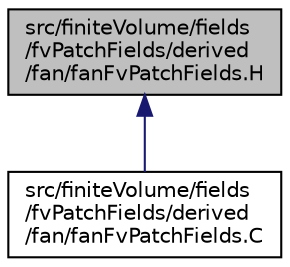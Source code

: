 digraph "src/finiteVolume/fields/fvPatchFields/derived/fan/fanFvPatchFields.H"
{
  bgcolor="transparent";
  edge [fontname="Helvetica",fontsize="10",labelfontname="Helvetica",labelfontsize="10"];
  node [fontname="Helvetica",fontsize="10",shape=record];
  Node244 [label="src/finiteVolume/fields\l/fvPatchFields/derived\l/fan/fanFvPatchFields.H",height=0.2,width=0.4,color="black", fillcolor="grey75", style="filled", fontcolor="black"];
  Node244 -> Node245 [dir="back",color="midnightblue",fontsize="10",style="solid",fontname="Helvetica"];
  Node245 [label="src/finiteVolume/fields\l/fvPatchFields/derived\l/fan/fanFvPatchFields.C",height=0.2,width=0.4,color="black",URL="$a01979.html"];
}

